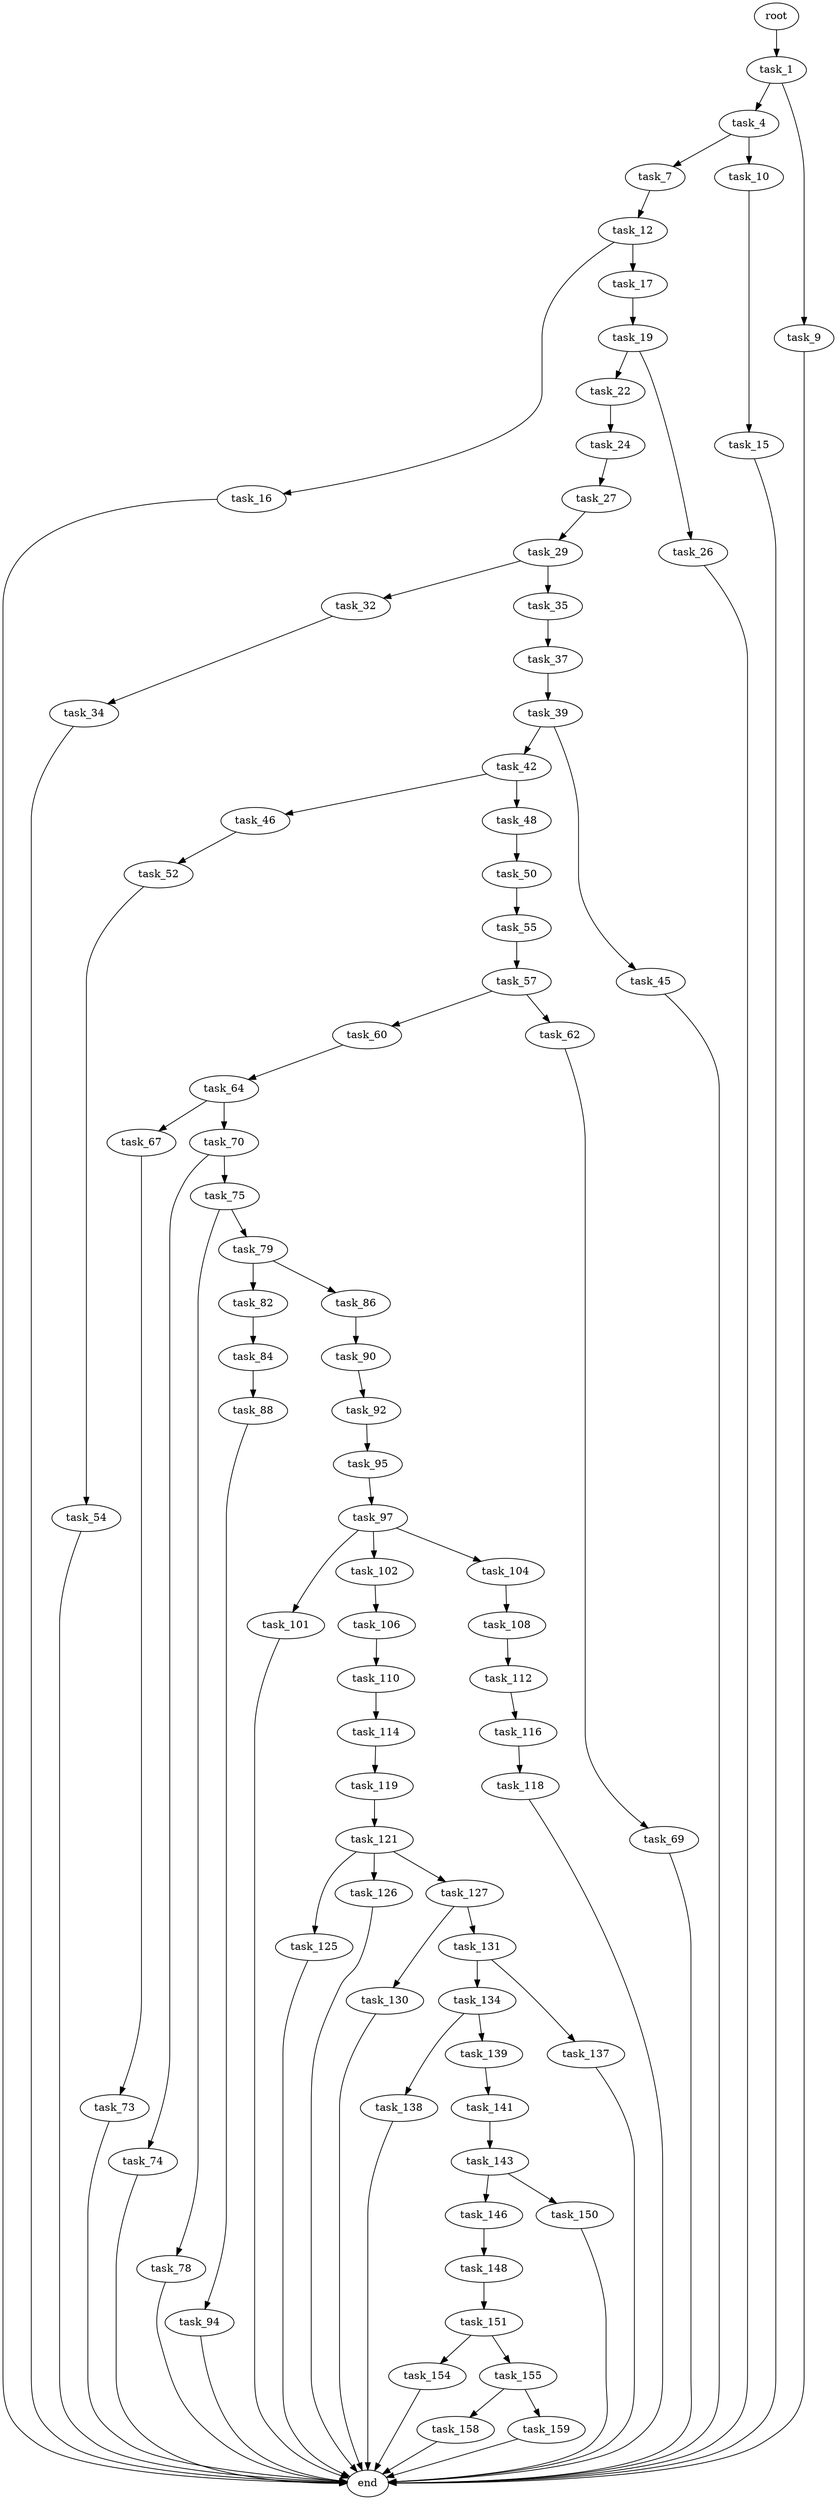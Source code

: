 digraph G {
  root [size="0.000000"];
  task_1 [size="1586271784.000000"];
  task_4 [size="195219664948.000000"];
  task_7 [size="1073741824000.000000"];
  task_9 [size="4902907324.000000"];
  task_10 [size="782757789696.000000"];
  task_12 [size="555416659680.000000"];
  task_15 [size="148418661613.000000"];
  task_16 [size="253813954582.000000"];
  task_17 [size="250781081653.000000"];
  task_19 [size="696682229837.000000"];
  task_22 [size="8589934592.000000"];
  task_24 [size="2309996383.000000"];
  task_26 [size="28311414687.000000"];
  task_27 [size="68719476736.000000"];
  task_29 [size="549755813888.000000"];
  task_32 [size="211072058424.000000"];
  task_34 [size="5374787485.000000"];
  task_35 [size="782757789696.000000"];
  task_37 [size="46537697334.000000"];
  task_39 [size="134217728000.000000"];
  task_42 [size="23849676937.000000"];
  task_45 [size="1793849651.000000"];
  task_46 [size="28991029248.000000"];
  task_48 [size="9133362314.000000"];
  task_50 [size="13649410750.000000"];
  task_52 [size="17429309971.000000"];
  task_54 [size="68719476736.000000"];
  task_55 [size="28991029248.000000"];
  task_57 [size="452672290634.000000"];
  task_60 [size="782757789696.000000"];
  task_62 [size="11626886761.000000"];
  task_64 [size="28653106380.000000"];
  task_67 [size="8589934592.000000"];
  task_69 [size="20325368415.000000"];
  task_70 [size="134217728000.000000"];
  task_73 [size="464871219962.000000"];
  task_74 [size="8143084106.000000"];
  task_75 [size="28952033715.000000"];
  task_78 [size="5886294639.000000"];
  task_79 [size="716149773778.000000"];
  task_82 [size="2397741693.000000"];
  task_84 [size="182098910745.000000"];
  task_86 [size="6320148440.000000"];
  task_88 [size="29333657662.000000"];
  task_90 [size="14320760659.000000"];
  task_92 [size="1073741824000.000000"];
  task_94 [size="40868267394.000000"];
  task_95 [size="153256359302.000000"];
  task_97 [size="13274568105.000000"];
  task_101 [size="1073741824000.000000"];
  task_102 [size="28991029248.000000"];
  task_104 [size="134217728000.000000"];
  task_106 [size="64245915955.000000"];
  task_108 [size="42852654591.000000"];
  task_110 [size="542145848902.000000"];
  task_112 [size="17307876469.000000"];
  task_114 [size="3877387641.000000"];
  task_116 [size="497344897556.000000"];
  task_118 [size="426040683403.000000"];
  task_119 [size="400421822.000000"];
  task_121 [size="17728748422.000000"];
  task_125 [size="4701602847.000000"];
  task_126 [size="12479019672.000000"];
  task_127 [size="368293445632.000000"];
  task_130 [size="1073741824000.000000"];
  task_131 [size="40461138857.000000"];
  task_134 [size="2683611712.000000"];
  task_137 [size="18525862532.000000"];
  task_138 [size="7072551923.000000"];
  task_139 [size="549755813888.000000"];
  task_141 [size="368293445632.000000"];
  task_143 [size="231928233984.000000"];
  task_146 [size="368293445632.000000"];
  task_148 [size="1073741824000.000000"];
  task_150 [size="3241440552.000000"];
  task_151 [size="514121929751.000000"];
  task_154 [size="23980452819.000000"];
  task_155 [size="266562892372.000000"];
  task_158 [size="549755813888.000000"];
  task_159 [size="8703666142.000000"];
  end [size="0.000000"];

  root -> task_1 [size="1.000000"];
  task_1 -> task_4 [size="33554432.000000"];
  task_1 -> task_9 [size="33554432.000000"];
  task_4 -> task_7 [size="134217728.000000"];
  task_4 -> task_10 [size="134217728.000000"];
  task_7 -> task_12 [size="838860800.000000"];
  task_9 -> end [size="1.000000"];
  task_10 -> task_15 [size="679477248.000000"];
  task_12 -> task_16 [size="411041792.000000"];
  task_12 -> task_17 [size="411041792.000000"];
  task_15 -> end [size="1.000000"];
  task_16 -> end [size="1.000000"];
  task_17 -> task_19 [size="209715200.000000"];
  task_19 -> task_22 [size="838860800.000000"];
  task_19 -> task_26 [size="838860800.000000"];
  task_22 -> task_24 [size="33554432.000000"];
  task_24 -> task_27 [size="75497472.000000"];
  task_26 -> end [size="1.000000"];
  task_27 -> task_29 [size="134217728.000000"];
  task_29 -> task_32 [size="536870912.000000"];
  task_29 -> task_35 [size="536870912.000000"];
  task_32 -> task_34 [size="536870912.000000"];
  task_34 -> end [size="1.000000"];
  task_35 -> task_37 [size="679477248.000000"];
  task_37 -> task_39 [size="75497472.000000"];
  task_39 -> task_42 [size="209715200.000000"];
  task_39 -> task_45 [size="209715200.000000"];
  task_42 -> task_46 [size="33554432.000000"];
  task_42 -> task_48 [size="33554432.000000"];
  task_45 -> end [size="1.000000"];
  task_46 -> task_52 [size="75497472.000000"];
  task_48 -> task_50 [size="838860800.000000"];
  task_50 -> task_55 [size="33554432.000000"];
  task_52 -> task_54 [size="411041792.000000"];
  task_54 -> end [size="1.000000"];
  task_55 -> task_57 [size="75497472.000000"];
  task_57 -> task_60 [size="411041792.000000"];
  task_57 -> task_62 [size="411041792.000000"];
  task_60 -> task_64 [size="679477248.000000"];
  task_62 -> task_69 [size="209715200.000000"];
  task_64 -> task_67 [size="679477248.000000"];
  task_64 -> task_70 [size="679477248.000000"];
  task_67 -> task_73 [size="33554432.000000"];
  task_69 -> end [size="1.000000"];
  task_70 -> task_74 [size="209715200.000000"];
  task_70 -> task_75 [size="209715200.000000"];
  task_73 -> end [size="1.000000"];
  task_74 -> end [size="1.000000"];
  task_75 -> task_78 [size="679477248.000000"];
  task_75 -> task_79 [size="679477248.000000"];
  task_78 -> end [size="1.000000"];
  task_79 -> task_82 [size="536870912.000000"];
  task_79 -> task_86 [size="536870912.000000"];
  task_82 -> task_84 [size="134217728.000000"];
  task_84 -> task_88 [size="536870912.000000"];
  task_86 -> task_90 [size="301989888.000000"];
  task_88 -> task_94 [size="75497472.000000"];
  task_90 -> task_92 [size="679477248.000000"];
  task_92 -> task_95 [size="838860800.000000"];
  task_94 -> end [size="1.000000"];
  task_95 -> task_97 [size="301989888.000000"];
  task_97 -> task_101 [size="536870912.000000"];
  task_97 -> task_102 [size="536870912.000000"];
  task_97 -> task_104 [size="536870912.000000"];
  task_101 -> end [size="1.000000"];
  task_102 -> task_106 [size="75497472.000000"];
  task_104 -> task_108 [size="209715200.000000"];
  task_106 -> task_110 [size="75497472.000000"];
  task_108 -> task_112 [size="679477248.000000"];
  task_110 -> task_114 [size="838860800.000000"];
  task_112 -> task_116 [size="301989888.000000"];
  task_114 -> task_119 [size="134217728.000000"];
  task_116 -> task_118 [size="679477248.000000"];
  task_118 -> end [size="1.000000"];
  task_119 -> task_121 [size="33554432.000000"];
  task_121 -> task_125 [size="75497472.000000"];
  task_121 -> task_126 [size="75497472.000000"];
  task_121 -> task_127 [size="75497472.000000"];
  task_125 -> end [size="1.000000"];
  task_126 -> end [size="1.000000"];
  task_127 -> task_130 [size="411041792.000000"];
  task_127 -> task_131 [size="411041792.000000"];
  task_130 -> end [size="1.000000"];
  task_131 -> task_134 [size="75497472.000000"];
  task_131 -> task_137 [size="75497472.000000"];
  task_134 -> task_138 [size="75497472.000000"];
  task_134 -> task_139 [size="75497472.000000"];
  task_137 -> end [size="1.000000"];
  task_138 -> end [size="1.000000"];
  task_139 -> task_141 [size="536870912.000000"];
  task_141 -> task_143 [size="411041792.000000"];
  task_143 -> task_146 [size="301989888.000000"];
  task_143 -> task_150 [size="301989888.000000"];
  task_146 -> task_148 [size="411041792.000000"];
  task_148 -> task_151 [size="838860800.000000"];
  task_150 -> end [size="1.000000"];
  task_151 -> task_154 [size="411041792.000000"];
  task_151 -> task_155 [size="411041792.000000"];
  task_154 -> end [size="1.000000"];
  task_155 -> task_158 [size="209715200.000000"];
  task_155 -> task_159 [size="209715200.000000"];
  task_158 -> end [size="1.000000"];
  task_159 -> end [size="1.000000"];
}
